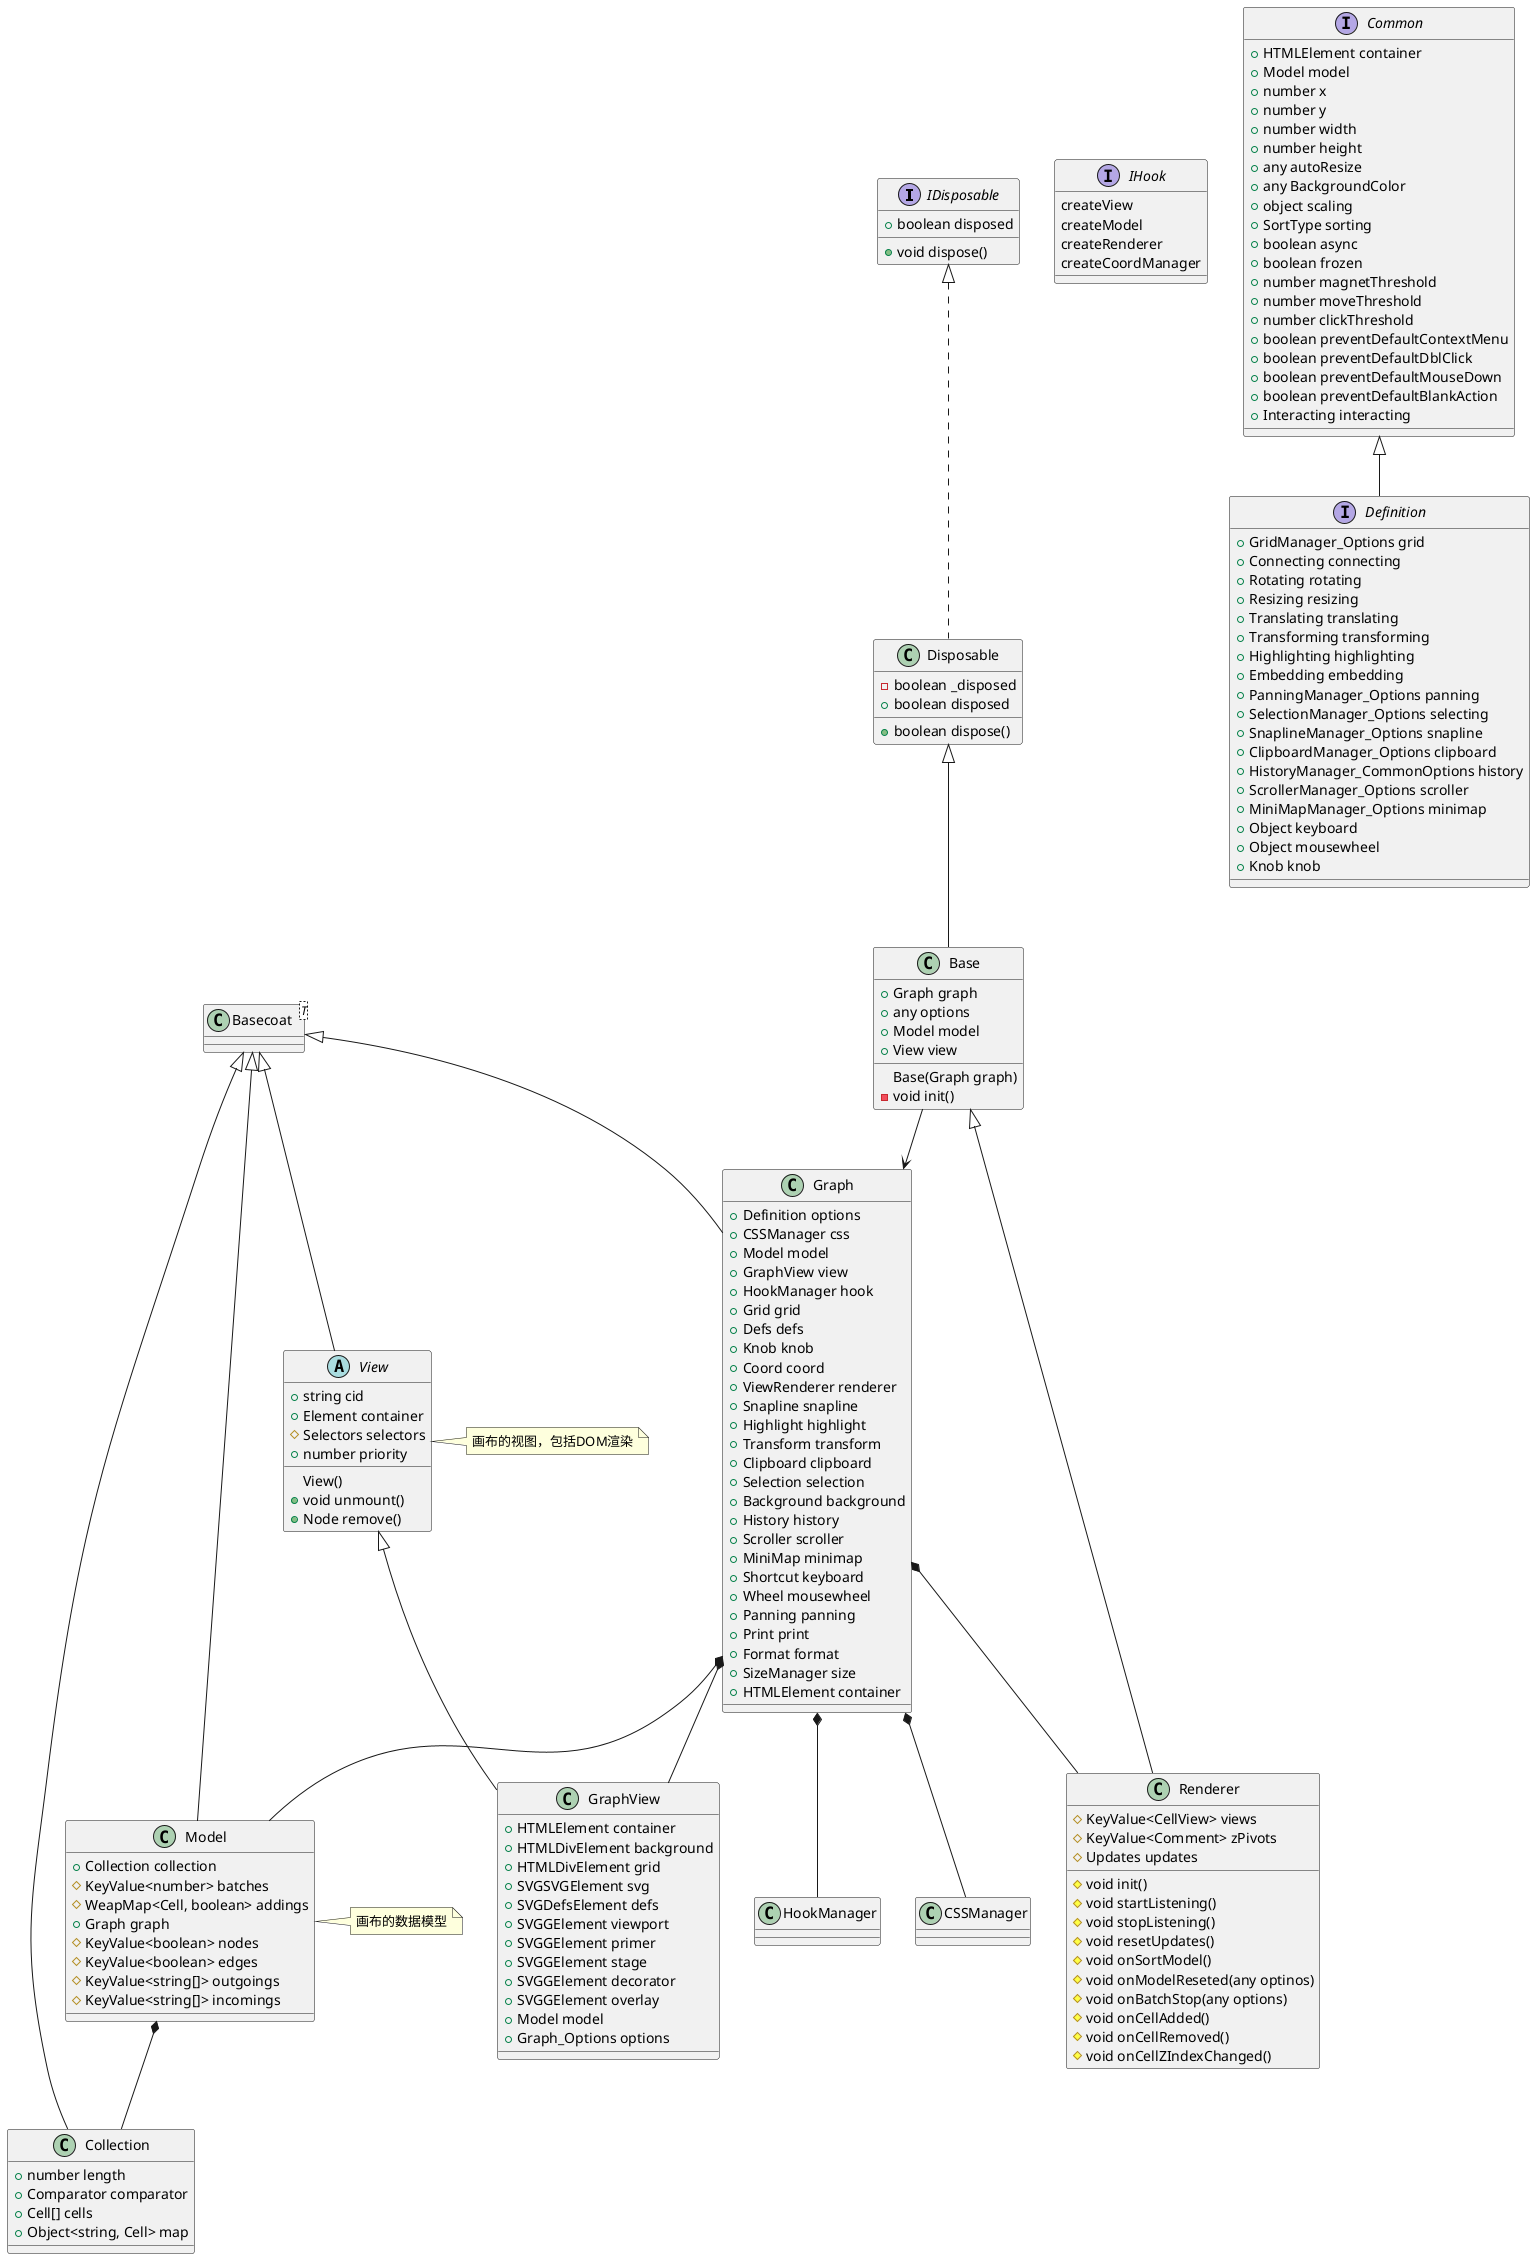 @startuml X6p基础信息
interface IDisposable {
    +  boolean disposed
    + void dispose()
}
class Disposable {
    - boolean _disposed
    + boolean disposed
    + boolean dispose()
}
class Base {
    +  Graph graph
    ' 返回graph.options
    + any options
    ' 返回graph.model
    + Model model
    ' 返回graph.view
    + View view
    Base(Graph graph)
    - void init()
    
}
class Renderer {
    # KeyValue<CellView> views
    # KeyValue<Comment> zPivots
    # Updates updates
    # void init()
    # void startListening()
    # void stopListening()
    # void resetUpdates()
    # void onSortModel()
    # void onModelReseted(any optinos)
    # void onBatchStop(any options)
    # void onCellAdded()
    # void onCellRemoved()
    # void onCellZIndexChanged()
}

interface IHook {
    createView
    createModel
    createRenderer
    createCoordManager
}

class Basecoat<T> {}
Basecoat <|-- Collection
class Collection {
    + number length
    + Comparator comparator
    + Cell[] cells
    + Object<string, Cell> map
}
Basecoat <|-- Model
Model *-- Collection
class Model {
    +  Collection collection
    #  KeyValue<number> batches
    #  WeapMap<Cell, boolean> addings
    + Graph graph
    # KeyValue<boolean> nodes
    # KeyValue<boolean> edges
    # KeyValue<string[]> outgoings
    # KeyValue<string[]> incomings
}
note right of Model: 画布的数据模型

interface Common {
    + HTMLElement container
    + Model model
    + number x
    + number y
    + number width
    + number height
    + any autoResize
    + any BackgroundColor
    + object scaling
    + SortType sorting
    + boolean async
    + boolean frozen
    + number magnetThreshold
    + number moveThreshold
    + number clickThreshold
    + boolean preventDefaultContextMenu
    + boolean preventDefaultDblClick
    + boolean preventDefaultMouseDown
    + boolean preventDefaultBlankAction
    + Interacting interacting
}
Common <|-- Definition
interface  Definition {
    + GridManager_Options grid
    + Connecting connecting
    + Rotating rotating
    + Resizing resizing
    + Translating translating
    + Transforming transforming
    + Highlighting highlighting
    + Embedding embedding
    + PanningManager_Options panning
    + SelectionManager_Options selecting
    + SnaplineManager_Options snapline
    + ClipboardManager_Options clipboard
    + HistoryManager_CommonOptions history
    + ScrollerManager_Options scroller
    + MiniMapManager_Options minimap
    + Object keyboard
    + Object mousewheel
    + Knob knob 
}
Basecoat <|-- View
abstract class View {
    +  string cid
    + Element container
    # Selectors selectors
    + number priority
    View()
    + void unmount()
    + Node remove()
}
note right of View: 画布的视图，包括DOM渲染
View <|-- GraphView
class GraphView {
    + HTMLElement container
    + HTMLDivElement background
    + HTMLDivElement grid
    + SVGSVGElement svg
    + SVGDefsElement defs
    + SVGGElement viewport
    + SVGGElement primer
    + SVGGElement stage
    + SVGGElement decorator
    + SVGGElement overlay
    + Model model
    + Graph_Options options
}

Basecoat <|-- Graph
Graph *-- CSSManager
Graph *-- HookManager
Graph *-- Model
Graph *-- GraphView
Graph *-- Renderer
' Graph *-- DefsManager
' Graph *-- GridManager
' Graph *-- CoordManager
' Graph *-- KnobManager
class Graph {
    + Definition options
    + CSSManager css
    ' 以下都是hook创建的实例
    + Model model
    + GraphView view
    + HookManager hook
    + Grid grid
    + Defs defs
    + Knob knob
    + Coord coord
    + ViewRenderer renderer
    + Snapline snapline
    + Highlight highlight
    + Transform transform
    + Clipboard clipboard
    + Selection selection
    + Background background
    + History history
    + Scroller scroller
    + MiniMap minimap
    + Shortcut keyboard
    + Wheel mousewheel
    + Panning panning
    + Print print
    + Format format
    + SizeManager size
    + HTMLElement container
}
IDisposable <|.. Disposable
Disposable <|-- Base
Base <|-- Renderer
Base --> Graph
@enduml

@startuml 节点相关
class Basecoat {}
class Graph {}
Basecoat <|-- Model
Model --> Graph
class Model {
    +  Collection collection
    #  KeyValue<number> batches
    #  WeapMap<Cell, boolean> addings
    + Graph graph
    # KeyValue<boolean> nodes
    # KeyValue<boolean> edges
    # KeyValue<string[]> outgoings
    # KeyValue<string[]> incomings
}
note right of Model: 画布的数据模型
Basecoat <|-- Store
class Store<D> {
    ' 此处的data记录节点实例数据
    # D data
    # D previous
    # Partial<D> changed
    # boolean pending
    # boolean changing
    # Store_MutateOptions pendingOptions
    + boolean hasChanged()
    + toJSON()
}
note left of Store::data
    记录当前节点实例数据
end note
note left of Store::previous
    记录当前接节点之前的实例数据
end note
Basecoat <|-- Cell
Cell *-- Store
class Cell{
    # {static} Markup markup
    # {static} Cell_Defaults defaults
    # {static} Attr_Definitions attrHooks
    # {static} Cell_PropHook[] propHooks
    + {static} config(Cell_Options options)
    + {static} Markup getMarkup()
    + string id
    # Store store
    # Animation animation
    # Model _model
    # Cell _parent
    # Cell[] _children
}
class Node {}
class Edge {}
@enduml